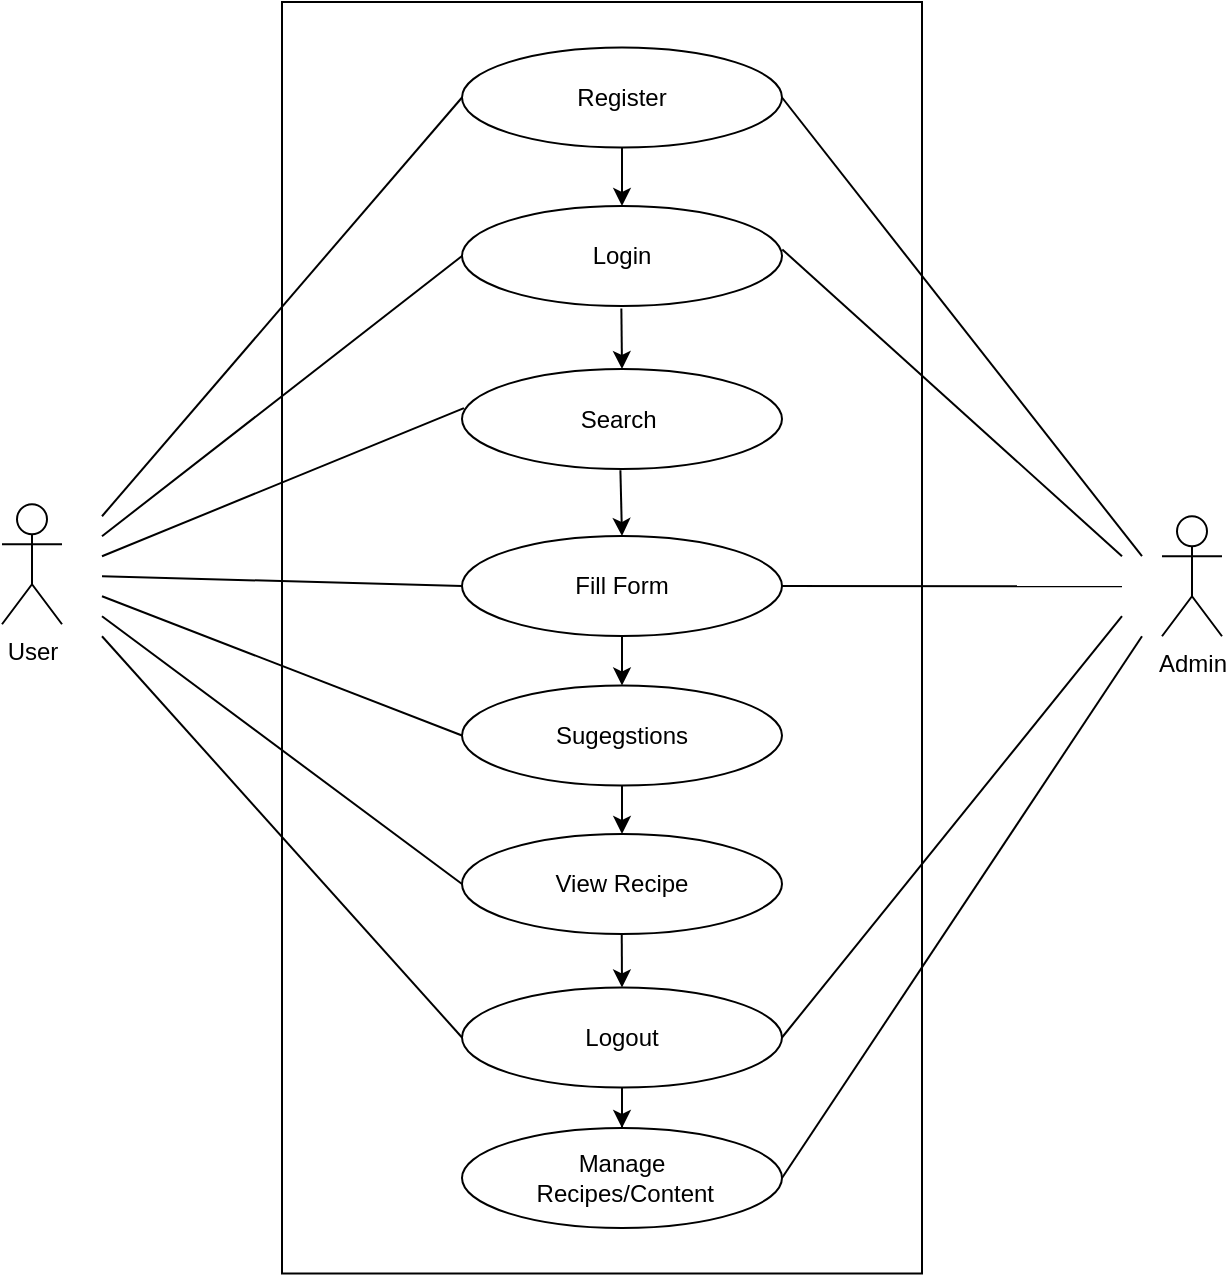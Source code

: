 <mxfile version="24.9.0">
  <diagram name="Page-1" id="vBJrLYspQMKeFBxM0MMH">
    <mxGraphModel dx="-2539" dy="4324" grid="1" gridSize="10" guides="1" tooltips="1" connect="1" arrows="1" fold="1" page="1" pageScale="1" pageWidth="2339" pageHeight="3300" math="0" shadow="0">
      <root>
        <mxCell id="0" />
        <mxCell id="1" parent="0" />
        <mxCell id="slHZOAXOlYk_Wakw3gcA-1" value="" style="rounded=0;whiteSpace=wrap;html=1;" vertex="1" parent="1">
          <mxGeometry x="5350" y="-1240" width="320" height="635.75" as="geometry" />
        </mxCell>
        <mxCell id="slHZOAXOlYk_Wakw3gcA-2" value="Register" style="ellipse;whiteSpace=wrap;html=1;" vertex="1" parent="1">
          <mxGeometry x="5440" y="-1217.25" width="160" height="50" as="geometry" />
        </mxCell>
        <mxCell id="slHZOAXOlYk_Wakw3gcA-3" value="Login" style="ellipse;whiteSpace=wrap;html=1;" vertex="1" parent="1">
          <mxGeometry x="5440" y="-1138" width="160" height="50" as="geometry" />
        </mxCell>
        <mxCell id="slHZOAXOlYk_Wakw3gcA-4" value="Search&amp;nbsp;" style="ellipse;whiteSpace=wrap;html=1;" vertex="1" parent="1">
          <mxGeometry x="5440" y="-1056.5" width="160" height="50" as="geometry" />
        </mxCell>
        <mxCell id="slHZOAXOlYk_Wakw3gcA-5" value="Fill Form" style="ellipse;whiteSpace=wrap;html=1;" vertex="1" parent="1">
          <mxGeometry x="5440" y="-973" width="160" height="50" as="geometry" />
        </mxCell>
        <mxCell id="slHZOAXOlYk_Wakw3gcA-6" value="" style="endArrow=classic;html=1;rounded=0;exitX=0.5;exitY=1;exitDx=0;exitDy=0;entryX=0.5;entryY=0;entryDx=0;entryDy=0;" edge="1" parent="1" source="slHZOAXOlYk_Wakw3gcA-2" target="slHZOAXOlYk_Wakw3gcA-3">
          <mxGeometry width="50" height="50" relative="1" as="geometry">
            <mxPoint x="5518.63" y="-1158" as="sourcePoint" />
            <mxPoint x="5519" y="-1138" as="targetPoint" />
          </mxGeometry>
        </mxCell>
        <mxCell id="slHZOAXOlYk_Wakw3gcA-7" value="" style="endArrow=classic;html=1;rounded=0;entryX=0.5;entryY=0;entryDx=0;entryDy=0;exitX=0.498;exitY=1.025;exitDx=0;exitDy=0;exitPerimeter=0;" edge="1" parent="1" source="slHZOAXOlYk_Wakw3gcA-3" target="slHZOAXOlYk_Wakw3gcA-4">
          <mxGeometry width="50" height="50" relative="1" as="geometry">
            <mxPoint x="5519.63" y="-1087" as="sourcePoint" />
            <mxPoint x="5520" y="-1067" as="targetPoint" />
          </mxGeometry>
        </mxCell>
        <mxCell id="slHZOAXOlYk_Wakw3gcA-8" value="" style="endArrow=classic;html=1;rounded=0;entryX=0.5;entryY=0;entryDx=0;entryDy=0;exitX=0.495;exitY=1.012;exitDx=0;exitDy=0;exitPerimeter=0;" edge="1" parent="1" source="slHZOAXOlYk_Wakw3gcA-4" target="slHZOAXOlYk_Wakw3gcA-5">
          <mxGeometry width="50" height="50" relative="1" as="geometry">
            <mxPoint x="5520" y="-1007.25" as="sourcePoint" />
            <mxPoint x="5520" y="-997" as="targetPoint" />
          </mxGeometry>
        </mxCell>
        <mxCell id="slHZOAXOlYk_Wakw3gcA-9" value="" style="endArrow=classic;html=1;rounded=0;entryX=0.5;entryY=0;entryDx=0;entryDy=0;exitX=0.5;exitY=1;exitDx=0;exitDy=0;" edge="1" parent="1" source="slHZOAXOlYk_Wakw3gcA-5" target="slHZOAXOlYk_Wakw3gcA-15">
          <mxGeometry width="50" height="50" relative="1" as="geometry">
            <mxPoint x="5520" y="-927.25" as="sourcePoint" />
            <mxPoint x="5520" y="-925" as="targetPoint" />
          </mxGeometry>
        </mxCell>
        <mxCell id="slHZOAXOlYk_Wakw3gcA-10" value="" style="endArrow=none;html=1;rounded=0;entryX=0;entryY=0.5;entryDx=0;entryDy=0;" edge="1" parent="1" target="slHZOAXOlYk_Wakw3gcA-2">
          <mxGeometry width="50" height="50" relative="1" as="geometry">
            <mxPoint x="5260" y="-982.88" as="sourcePoint" />
            <mxPoint x="5400" y="-1114" as="targetPoint" />
          </mxGeometry>
        </mxCell>
        <mxCell id="slHZOAXOlYk_Wakw3gcA-11" value="" style="endArrow=none;html=1;rounded=0;entryX=0;entryY=0.5;entryDx=0;entryDy=0;" edge="1" parent="1" target="slHZOAXOlYk_Wakw3gcA-3">
          <mxGeometry width="50" height="50" relative="1" as="geometry">
            <mxPoint x="5260" y="-972.88" as="sourcePoint" />
            <mxPoint x="5450" y="-1170" as="targetPoint" />
          </mxGeometry>
        </mxCell>
        <mxCell id="slHZOAXOlYk_Wakw3gcA-12" value="" style="endArrow=none;html=1;rounded=0;entryX=0.006;entryY=0.391;entryDx=0;entryDy=0;entryPerimeter=0;" edge="1" parent="1" target="slHZOAXOlYk_Wakw3gcA-4">
          <mxGeometry width="50" height="50" relative="1" as="geometry">
            <mxPoint x="5260" y="-962.88" as="sourcePoint" />
            <mxPoint x="5460" y="-1160" as="targetPoint" />
          </mxGeometry>
        </mxCell>
        <mxCell id="slHZOAXOlYk_Wakw3gcA-13" value="" style="endArrow=none;html=1;rounded=0;entryX=0;entryY=0.5;entryDx=0;entryDy=0;" edge="1" parent="1" target="slHZOAXOlYk_Wakw3gcA-5">
          <mxGeometry width="50" height="50" relative="1" as="geometry">
            <mxPoint x="5260" y="-952.88" as="sourcePoint" />
            <mxPoint x="5470" y="-1150" as="targetPoint" />
          </mxGeometry>
        </mxCell>
        <mxCell id="slHZOAXOlYk_Wakw3gcA-14" value="" style="endArrow=none;html=1;rounded=0;entryX=0;entryY=0.5;entryDx=0;entryDy=0;" edge="1" parent="1" target="slHZOAXOlYk_Wakw3gcA-17">
          <mxGeometry width="50" height="50" relative="1" as="geometry">
            <mxPoint x="5260" y="-932.88" as="sourcePoint" />
            <mxPoint x="5480" y="-1140" as="targetPoint" />
          </mxGeometry>
        </mxCell>
        <mxCell id="slHZOAXOlYk_Wakw3gcA-15" value="Sugegstions" style="ellipse;whiteSpace=wrap;html=1;" vertex="1" parent="1">
          <mxGeometry x="5440" y="-898.25" width="160" height="50" as="geometry" />
        </mxCell>
        <mxCell id="slHZOAXOlYk_Wakw3gcA-16" value="" style="endArrow=classic;html=1;rounded=0;entryX=0.5;entryY=0;entryDx=0;entryDy=0;" edge="1" parent="1" target="slHZOAXOlYk_Wakw3gcA-17">
          <mxGeometry width="50" height="50" relative="1" as="geometry">
            <mxPoint x="5520" y="-824" as="sourcePoint" />
            <mxPoint x="5520" y="-764" as="targetPoint" />
          </mxGeometry>
        </mxCell>
        <mxCell id="slHZOAXOlYk_Wakw3gcA-17" value="View Recipe" style="ellipse;whiteSpace=wrap;html=1;" vertex="1" parent="1">
          <mxGeometry x="5440" y="-824" width="160" height="50" as="geometry" />
        </mxCell>
        <mxCell id="slHZOAXOlYk_Wakw3gcA-18" value="" style="endArrow=classic;html=1;rounded=0;exitX=0.5;exitY=1;exitDx=0;exitDy=0;" edge="1" parent="1" source="slHZOAXOlYk_Wakw3gcA-15" target="slHZOAXOlYk_Wakw3gcA-17">
          <mxGeometry width="50" height="50" relative="1" as="geometry">
            <mxPoint x="5529.63" y="-935" as="sourcePoint" />
            <mxPoint x="5530" y="-904" as="targetPoint" />
          </mxGeometry>
        </mxCell>
        <mxCell id="slHZOAXOlYk_Wakw3gcA-19" value="" style="endArrow=none;html=1;rounded=0;entryX=0;entryY=0.5;entryDx=0;entryDy=0;" edge="1" parent="1" target="slHZOAXOlYk_Wakw3gcA-15">
          <mxGeometry width="50" height="50" relative="1" as="geometry">
            <mxPoint x="5260" y="-942.88" as="sourcePoint" />
            <mxPoint x="5450" y="-809" as="targetPoint" />
          </mxGeometry>
        </mxCell>
        <mxCell id="slHZOAXOlYk_Wakw3gcA-20" value="User" style="shape=umlActor;verticalLabelPosition=bottom;verticalAlign=top;html=1;outlineConnect=0;" vertex="1" parent="1">
          <mxGeometry x="5210" y="-988.88" width="30" height="60" as="geometry" />
        </mxCell>
        <mxCell id="slHZOAXOlYk_Wakw3gcA-21" value="Manage&lt;div&gt;&amp;nbsp;Recipes/Content&lt;/div&gt;" style="ellipse;whiteSpace=wrap;html=1;" vertex="1" parent="1">
          <mxGeometry x="5440" y="-677" width="160" height="50" as="geometry" />
        </mxCell>
        <mxCell id="slHZOAXOlYk_Wakw3gcA-22" value="" style="edgeStyle=orthogonalEdgeStyle;rounded=0;orthogonalLoop=1;jettySize=auto;html=1;" edge="1" parent="1" source="slHZOAXOlYk_Wakw3gcA-23" target="slHZOAXOlYk_Wakw3gcA-21">
          <mxGeometry relative="1" as="geometry" />
        </mxCell>
        <mxCell id="slHZOAXOlYk_Wakw3gcA-23" value="Logout " style="ellipse;whiteSpace=wrap;html=1;" vertex="1" parent="1">
          <mxGeometry x="5440" y="-747.25" width="160" height="50" as="geometry" />
        </mxCell>
        <mxCell id="slHZOAXOlYk_Wakw3gcA-24" value="" style="edgeStyle=orthogonalEdgeStyle;rounded=0;orthogonalLoop=1;jettySize=auto;html=1;entryX=0.5;entryY=0;entryDx=0;entryDy=0;" edge="1" parent="1" target="slHZOAXOlYk_Wakw3gcA-23">
          <mxGeometry relative="1" as="geometry">
            <mxPoint x="5519.87" y="-774" as="sourcePoint" />
            <mxPoint x="5519.87" y="-748" as="targetPoint" />
          </mxGeometry>
        </mxCell>
        <mxCell id="slHZOAXOlYk_Wakw3gcA-25" value="" style="endArrow=none;html=1;rounded=0;entryX=0;entryY=0.5;entryDx=0;entryDy=0;" edge="1" parent="1" target="slHZOAXOlYk_Wakw3gcA-23">
          <mxGeometry width="50" height="50" relative="1" as="geometry">
            <mxPoint x="5260" y="-922.88" as="sourcePoint" />
            <mxPoint x="5420" y="-772.25" as="targetPoint" />
          </mxGeometry>
        </mxCell>
        <mxCell id="slHZOAXOlYk_Wakw3gcA-26" value="Admin" style="shape=umlActor;verticalLabelPosition=bottom;verticalAlign=top;html=1;outlineConnect=0;" vertex="1" parent="1">
          <mxGeometry x="5790" y="-982.88" width="30" height="60" as="geometry" />
        </mxCell>
        <mxCell id="slHZOAXOlYk_Wakw3gcA-27" value="" style="endArrow=none;html=1;rounded=0;exitX=1;exitY=0.5;exitDx=0;exitDy=0;" edge="1" parent="1" source="slHZOAXOlYk_Wakw3gcA-5">
          <mxGeometry width="50" height="50" relative="1" as="geometry">
            <mxPoint x="5600" y="-950.5" as="sourcePoint" />
            <mxPoint x="5770" y="-947.88" as="targetPoint" />
          </mxGeometry>
        </mxCell>
        <mxCell id="slHZOAXOlYk_Wakw3gcA-28" value="" style="endArrow=none;html=1;rounded=0;exitX=1;exitY=0.5;exitDx=0;exitDy=0;" edge="1" parent="1" source="slHZOAXOlYk_Wakw3gcA-2">
          <mxGeometry width="50" height="50" relative="1" as="geometry">
            <mxPoint x="5280" y="-962.88" as="sourcePoint" />
            <mxPoint x="5780" y="-962.88" as="targetPoint" />
          </mxGeometry>
        </mxCell>
        <mxCell id="slHZOAXOlYk_Wakw3gcA-29" value="" style="endArrow=none;html=1;rounded=0;exitX=1.001;exitY=0.435;exitDx=0;exitDy=0;exitPerimeter=0;" edge="1" parent="1" source="slHZOAXOlYk_Wakw3gcA-3">
          <mxGeometry width="50" height="50" relative="1" as="geometry">
            <mxPoint x="5270" y="-972.88" as="sourcePoint" />
            <mxPoint x="5770" y="-962.88" as="targetPoint" />
          </mxGeometry>
        </mxCell>
        <mxCell id="slHZOAXOlYk_Wakw3gcA-30" value="" style="endArrow=none;html=1;rounded=0;exitX=1;exitY=0.5;exitDx=0;exitDy=0;" edge="1" parent="1" source="slHZOAXOlYk_Wakw3gcA-23">
          <mxGeometry width="50" height="50" relative="1" as="geometry">
            <mxPoint x="5800" y="-874.63" as="sourcePoint" />
            <mxPoint x="5770" y="-932.88" as="targetPoint" />
          </mxGeometry>
        </mxCell>
        <mxCell id="slHZOAXOlYk_Wakw3gcA-31" value="" style="endArrow=none;html=1;rounded=0;exitX=1;exitY=0.5;exitDx=0;exitDy=0;" edge="1" parent="1" source="slHZOAXOlYk_Wakw3gcA-21">
          <mxGeometry width="50" height="50" relative="1" as="geometry">
            <mxPoint x="5700" y="-889.63" as="sourcePoint" />
            <mxPoint x="5780" y="-922.88" as="targetPoint" />
          </mxGeometry>
        </mxCell>
      </root>
    </mxGraphModel>
  </diagram>
</mxfile>
